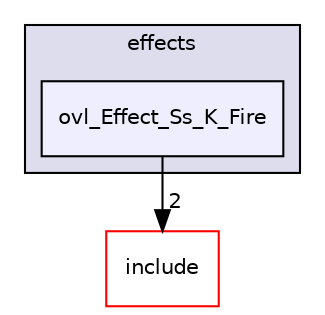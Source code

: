 digraph "src/overlays/effects/ovl_Effect_Ss_K_Fire" {
  compound=true
  node [ fontsize="10", fontname="Helvetica"];
  edge [ labelfontsize="10", labelfontname="Helvetica"];
  subgraph clusterdir_d7d63ed29fdd4206bb68b2cd46ee04ef {
    graph [ bgcolor="#ddddee", pencolor="black", label="effects" fontname="Helvetica", fontsize="10", URL="dir_d7d63ed29fdd4206bb68b2cd46ee04ef.html"]
  dir_792e4d08d9a1a876e81da3e2beaeac0d [shape=box, label="ovl_Effect_Ss_K_Fire", style="filled", fillcolor="#eeeeff", pencolor="black", URL="dir_792e4d08d9a1a876e81da3e2beaeac0d.html"];
  }
  dir_d44c64559bbebec7f509842c48db8b23 [shape=box label="include" fillcolor="white" style="filled" color="red" URL="dir_d44c64559bbebec7f509842c48db8b23.html"];
  dir_792e4d08d9a1a876e81da3e2beaeac0d->dir_d44c64559bbebec7f509842c48db8b23 [headlabel="2", labeldistance=1.5 headhref="dir_000468_000000.html"];
}
